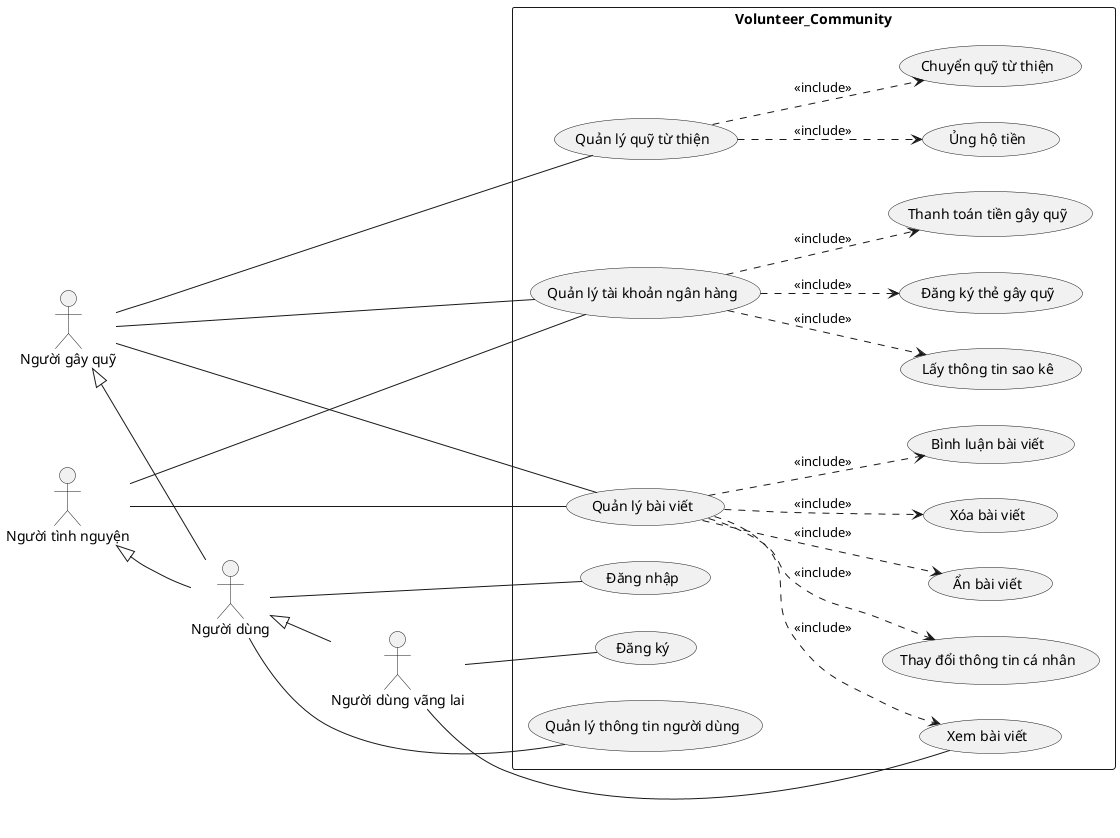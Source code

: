@startuml
left to right direction
actor "Người dùng vãng lai" as guest
actor "Người dùng" as user
actor "Người gây quỹ" as fundraiser
actor "Người tình nguyện" as volunteer
rectangle Volunteer_Community {
  usecase "Đăng ký" as Register
  usecase "Xem bài viết" as PostInf
  usecase "Quản lý thông tin người dùng" as UserManagement
  usecase "Đăng nhập" as Login
  usecase "Quản lý tài khoản ngân hàng" as BankAccManagement
  usecase "Quản lý quỹ từ thiện" as FundManagement
  usecase "Quản lý bài viết" as PostManagement

  usecase "Thay đổi thông tin cá nhân" as ChangeInfAcc
  usecase "Lấy thông tin sao kê" as StatementInf
  usecase "Đăng ký thẻ gây quỹ" as RegisterFundraising
  usecase "Thanh toán tiền gây quỹ" as FundraisingPayment
  usecase "Chuyển quỹ từ thiện" as ChangeCharityFund
  usecase "Ủng hộ tiền" as Donate
  usecase "Ẩn bài viết" as HidePost
  usecase "Xóa bài viết" as DeletePost
  usecase "Bình luận bài viết" as CommentPost
}

fundraiser <|-- user
volunteer <|-- user
user <|-- guest

guest -- PostInf
guest -- Register
user -- Login
user -- UserManagement
fundraiser -- BankAccManagement
fundraiser -- FundManagement
fundraiser -- PostManagement
volunteer -- BankAccManagement
volunteer -- PostManagement

PostManagement ..> ChangeInfAcc : <<include>>
BankAccManagement ..> StatementInf : <<include>>
BankAccManagement ..> RegisterFundraising : <<include>>
BankAccManagement ..> FundraisingPayment : <<include>>
FundManagement ..> ChangeCharityFund : <<include>>
FundManagement ..> Donate : <<include>>
PostManagement ..> HidePost : <<include>>
PostManagement ..> DeletePost : <<include>>
PostManagement ..> CommentPost : <<include>>
PostManagement ..> PostInf : <<include>>

@enduml